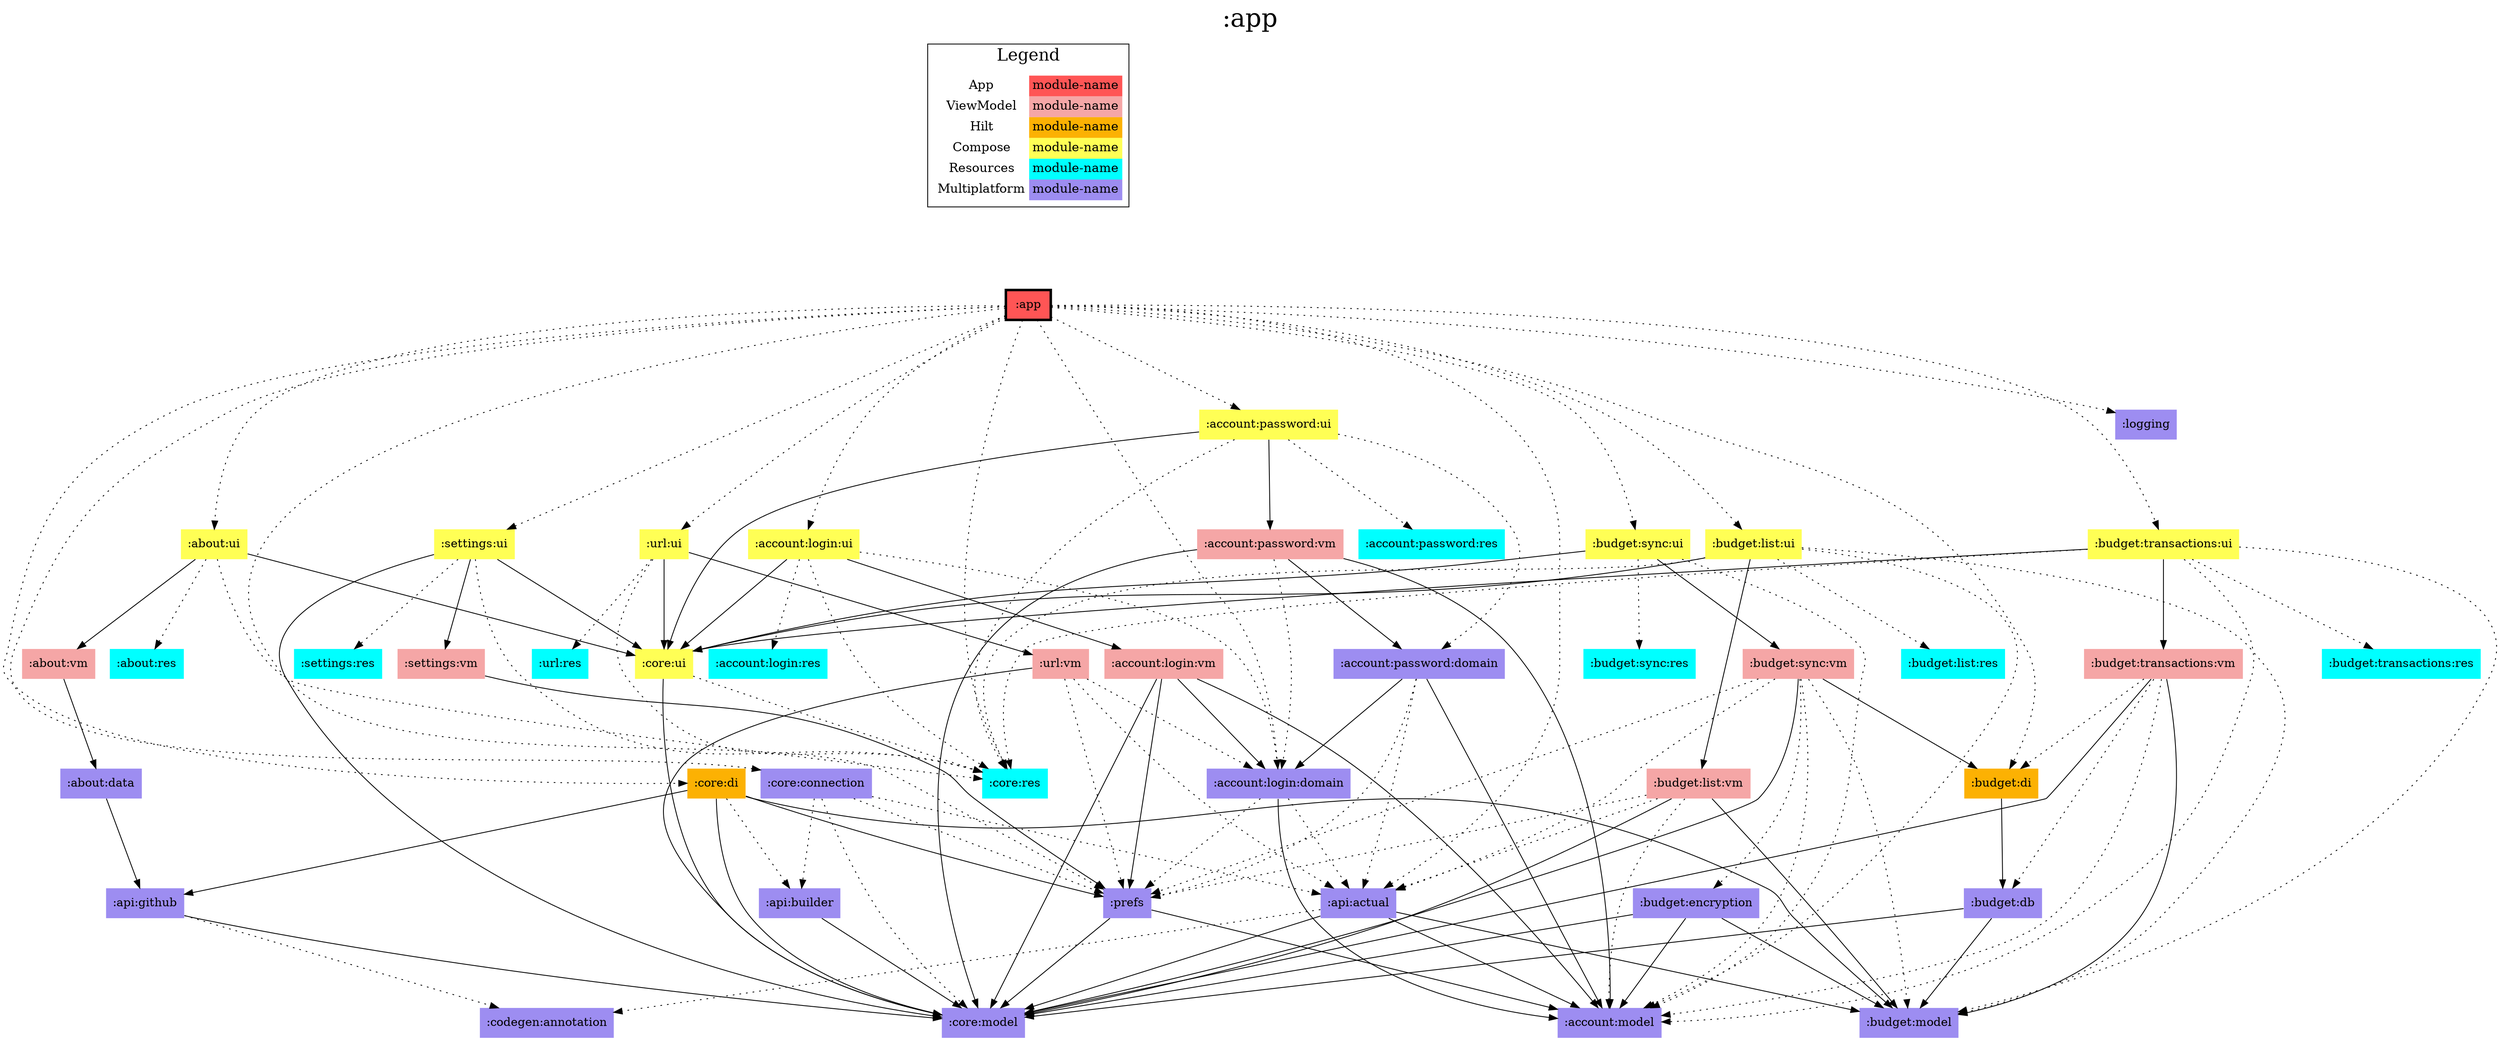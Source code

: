 digraph {
edge ["dir"="forward"]
graph ["dpi"="100","label"=":app","labelloc"="t","fontsize"="30","ranksep"="1.5","rankdir"="TB"]
node ["style"="filled"]
":about:data" ["fillcolor"="#9D8DF1","shape"="none"]
":about:res" ["fillcolor"="#00FFFF","shape"="none"]
":about:ui" ["fillcolor"="#FFFF55","shape"="none"]
":about:vm" ["fillcolor"="#F5A6A6","shape"="none"]
":account:login:domain" ["fillcolor"="#9D8DF1","shape"="none"]
":account:login:res" ["fillcolor"="#00FFFF","shape"="none"]
":account:login:ui" ["fillcolor"="#FFFF55","shape"="none"]
":account:login:vm" ["fillcolor"="#F5A6A6","shape"="none"]
":account:model" ["fillcolor"="#9D8DF1","shape"="none"]
":account:password:domain" ["fillcolor"="#9D8DF1","shape"="none"]
":account:password:res" ["fillcolor"="#00FFFF","shape"="none"]
":account:password:ui" ["fillcolor"="#FFFF55","shape"="none"]
":account:password:vm" ["fillcolor"="#F5A6A6","shape"="none"]
":api:actual" ["fillcolor"="#9D8DF1","shape"="none"]
":api:builder" ["fillcolor"="#9D8DF1","shape"="none"]
":api:github" ["fillcolor"="#9D8DF1","shape"="none"]
":app" ["fillcolor"="#FF5555","color"="black","penwidth"="3","shape"="box"]
":budget:db" ["fillcolor"="#9D8DF1","shape"="none"]
":budget:di" ["fillcolor"="#FCB103","shape"="none"]
":budget:encryption" ["fillcolor"="#9D8DF1","shape"="none"]
":budget:list:res" ["fillcolor"="#00FFFF","shape"="none"]
":budget:list:ui" ["fillcolor"="#FFFF55","shape"="none"]
":budget:list:vm" ["fillcolor"="#F5A6A6","shape"="none"]
":budget:model" ["fillcolor"="#9D8DF1","shape"="none"]
":budget:sync:res" ["fillcolor"="#00FFFF","shape"="none"]
":budget:sync:ui" ["fillcolor"="#FFFF55","shape"="none"]
":budget:sync:vm" ["fillcolor"="#F5A6A6","shape"="none"]
":budget:transactions:res" ["fillcolor"="#00FFFF","shape"="none"]
":budget:transactions:ui" ["fillcolor"="#FFFF55","shape"="none"]
":budget:transactions:vm" ["fillcolor"="#F5A6A6","shape"="none"]
":codegen:annotation" ["fillcolor"="#9D8DF1","shape"="none"]
":core:connection" ["fillcolor"="#9D8DF1","shape"="none"]
":core:di" ["fillcolor"="#FCB103","shape"="none"]
":core:model" ["fillcolor"="#9D8DF1","shape"="none"]
":core:res" ["fillcolor"="#00FFFF","shape"="none"]
":core:ui" ["fillcolor"="#FFFF55","shape"="none"]
":logging" ["fillcolor"="#9D8DF1","shape"="none"]
":prefs" ["fillcolor"="#9D8DF1","shape"="none"]
":settings:res" ["fillcolor"="#00FFFF","shape"="none"]
":settings:ui" ["fillcolor"="#FFFF55","shape"="none"]
":settings:vm" ["fillcolor"="#F5A6A6","shape"="none"]
":url:res" ["fillcolor"="#00FFFF","shape"="none"]
":url:ui" ["fillcolor"="#FFFF55","shape"="none"]
":url:vm" ["fillcolor"="#F5A6A6","shape"="none"]
{
edge ["dir"="none"]
graph ["rank"="same"]
":app"
}
":about:data" -> ":api:github"
":about:ui" -> ":about:res" ["style"="dotted"]
":about:ui" -> ":about:vm"
":about:ui" -> ":core:res" ["style"="dotted"]
":about:ui" -> ":core:ui"
":about:vm" -> ":about:data"
":account:login:domain" -> ":account:model"
":account:login:domain" -> ":api:actual" ["style"="dotted"]
":account:login:domain" -> ":prefs" ["style"="dotted"]
":account:login:ui" -> ":account:login:domain" ["style"="dotted"]
":account:login:ui" -> ":account:login:res" ["style"="dotted"]
":account:login:ui" -> ":account:login:vm"
":account:login:ui" -> ":core:res" ["style"="dotted"]
":account:login:ui" -> ":core:ui"
":account:login:vm" -> ":account:login:domain"
":account:login:vm" -> ":account:model"
":account:login:vm" -> ":core:model"
":account:login:vm" -> ":prefs"
":account:password:domain" -> ":account:login:domain"
":account:password:domain" -> ":account:model"
":account:password:domain" -> ":api:actual" ["style"="dotted"]
":account:password:domain" -> ":prefs" ["style"="dotted"]
":account:password:ui" -> ":account:password:domain" ["style"="dotted"]
":account:password:ui" -> ":account:password:res" ["style"="dotted"]
":account:password:ui" -> ":account:password:vm"
":account:password:ui" -> ":core:res" ["style"="dotted"]
":account:password:ui" -> ":core:ui"
":account:password:vm" -> ":account:login:domain" ["style"="dotted"]
":account:password:vm" -> ":account:model"
":account:password:vm" -> ":account:password:domain"
":account:password:vm" -> ":core:model"
":api:actual" -> ":account:model"
":api:actual" -> ":budget:model"
":api:actual" -> ":codegen:annotation" ["style"="dotted"]
":api:actual" -> ":core:model"
":api:builder" -> ":core:model"
":api:github" -> ":codegen:annotation" ["style"="dotted"]
":api:github" -> ":core:model"
":app" -> ":about:ui" ["style"="dotted"]
":app" -> ":account:login:domain" ["style"="dotted"]
":app" -> ":account:login:ui" ["style"="dotted"]
":app" -> ":account:password:ui" ["style"="dotted"]
":app" -> ":api:actual" ["style"="dotted"]
":app" -> ":budget:di" ["style"="dotted"]
":app" -> ":budget:list:ui" ["style"="dotted"]
":app" -> ":budget:sync:ui" ["style"="dotted"]
":app" -> ":budget:transactions:ui" ["style"="dotted"]
":app" -> ":core:connection" ["style"="dotted"]
":app" -> ":core:di" ["style"="dotted"]
":app" -> ":core:res" ["style"="dotted"]
":app" -> ":logging" ["style"="dotted"]
":app" -> ":prefs" ["style"="dotted"]
":app" -> ":settings:ui" ["style"="dotted"]
":app" -> ":url:ui" ["style"="dotted"]
":budget:db" -> ":budget:model"
":budget:db" -> ":core:model"
":budget:di" -> ":budget:db"
":budget:encryption" -> ":account:model"
":budget:encryption" -> ":budget:model"
":budget:encryption" -> ":core:model"
":budget:list:ui" -> ":account:model" ["style"="dotted"]
":budget:list:ui" -> ":budget:list:res" ["style"="dotted"]
":budget:list:ui" -> ":budget:list:vm"
":budget:list:ui" -> ":budget:model" ["style"="dotted"]
":budget:list:ui" -> ":core:res" ["style"="dotted"]
":budget:list:ui" -> ":core:ui"
":budget:list:vm" -> ":account:model" ["style"="dotted"]
":budget:list:vm" -> ":api:actual" ["style"="dotted"]
":budget:list:vm" -> ":budget:model"
":budget:list:vm" -> ":core:model"
":budget:list:vm" -> ":prefs" ["style"="dotted"]
":budget:sync:ui" -> ":account:model" ["style"="dotted"]
":budget:sync:ui" -> ":budget:sync:res" ["style"="dotted"]
":budget:sync:ui" -> ":budget:sync:vm"
":budget:sync:ui" -> ":core:ui"
":budget:sync:vm" -> ":account:model" ["style"="dotted"]
":budget:sync:vm" -> ":api:actual" ["style"="dotted"]
":budget:sync:vm" -> ":budget:di"
":budget:sync:vm" -> ":budget:encryption" ["style"="dotted"]
":budget:sync:vm" -> ":budget:model" ["style"="dotted"]
":budget:sync:vm" -> ":core:model"
":budget:sync:vm" -> ":prefs" ["style"="dotted"]
":budget:transactions:ui" -> ":account:model" ["style"="dotted"]
":budget:transactions:ui" -> ":budget:model" ["style"="dotted"]
":budget:transactions:ui" -> ":budget:transactions:res" ["style"="dotted"]
":budget:transactions:ui" -> ":budget:transactions:vm"
":budget:transactions:ui" -> ":core:res" ["style"="dotted"]
":budget:transactions:ui" -> ":core:ui"
":budget:transactions:vm" -> ":account:model" ["style"="dotted"]
":budget:transactions:vm" -> ":budget:db" ["style"="dotted"]
":budget:transactions:vm" -> ":budget:di" ["style"="dotted"]
":budget:transactions:vm" -> ":budget:model"
":budget:transactions:vm" -> ":core:model"
":core:connection" -> ":api:actual" ["style"="dotted"]
":core:connection" -> ":api:builder" ["style"="dotted"]
":core:connection" -> ":core:model" ["style"="dotted"]
":core:connection" -> ":prefs" ["style"="dotted"]
":core:di" -> ":api:builder" ["style"="dotted"]
":core:di" -> ":api:github"
":core:di" -> ":budget:model"
":core:di" -> ":core:model"
":core:di" -> ":prefs"
":core:ui" -> ":core:model"
":core:ui" -> ":core:res" ["style"="dotted"]
":prefs" -> ":account:model"
":prefs" -> ":core:model"
":settings:ui" -> ":core:model"
":settings:ui" -> ":core:res" ["style"="dotted"]
":settings:ui" -> ":core:ui"
":settings:ui" -> ":settings:res" ["style"="dotted"]
":settings:ui" -> ":settings:vm"
":settings:vm" -> ":prefs"
":url:ui" -> ":core:res" ["style"="dotted"]
":url:ui" -> ":core:ui"
":url:ui" -> ":url:res" ["style"="dotted"]
":url:ui" -> ":url:vm"
":url:vm" -> ":account:login:domain" ["style"="dotted"]
":url:vm" -> ":api:actual" ["style"="dotted"]
":url:vm" -> ":core:model"
":url:vm" -> ":prefs" ["style"="dotted"]
subgraph "cluster_legend" {
edge ["dir"="none"]
graph ["label"="Legend","fontsize"="20"]
"Legend" ["style"="filled","fillcolor"="#FFFFFF","shape"="none","margin"="0","fontsize"="15","label"=<
<TABLE BORDER="0" CELLBORDER="0" CELLSPACING="0" CELLPADDING="4">
<TR><TD>App</TD><TD BGCOLOR="#FF5555">module-name</TD></TR>
<TR><TD>ViewModel</TD><TD BGCOLOR="#F5A6A6">module-name</TD></TR>
<TR><TD>Hilt</TD><TD BGCOLOR="#FCB103">module-name</TD></TR>
<TR><TD>Compose</TD><TD BGCOLOR="#FFFF55">module-name</TD></TR>
<TR><TD>Resources</TD><TD BGCOLOR="#00FFFF">module-name</TD></TR>
<TR><TD>Multiplatform</TD><TD BGCOLOR="#9D8DF1">module-name</TD></TR>
</TABLE>
>]
} -> ":app" ["style"="invis"]
}
